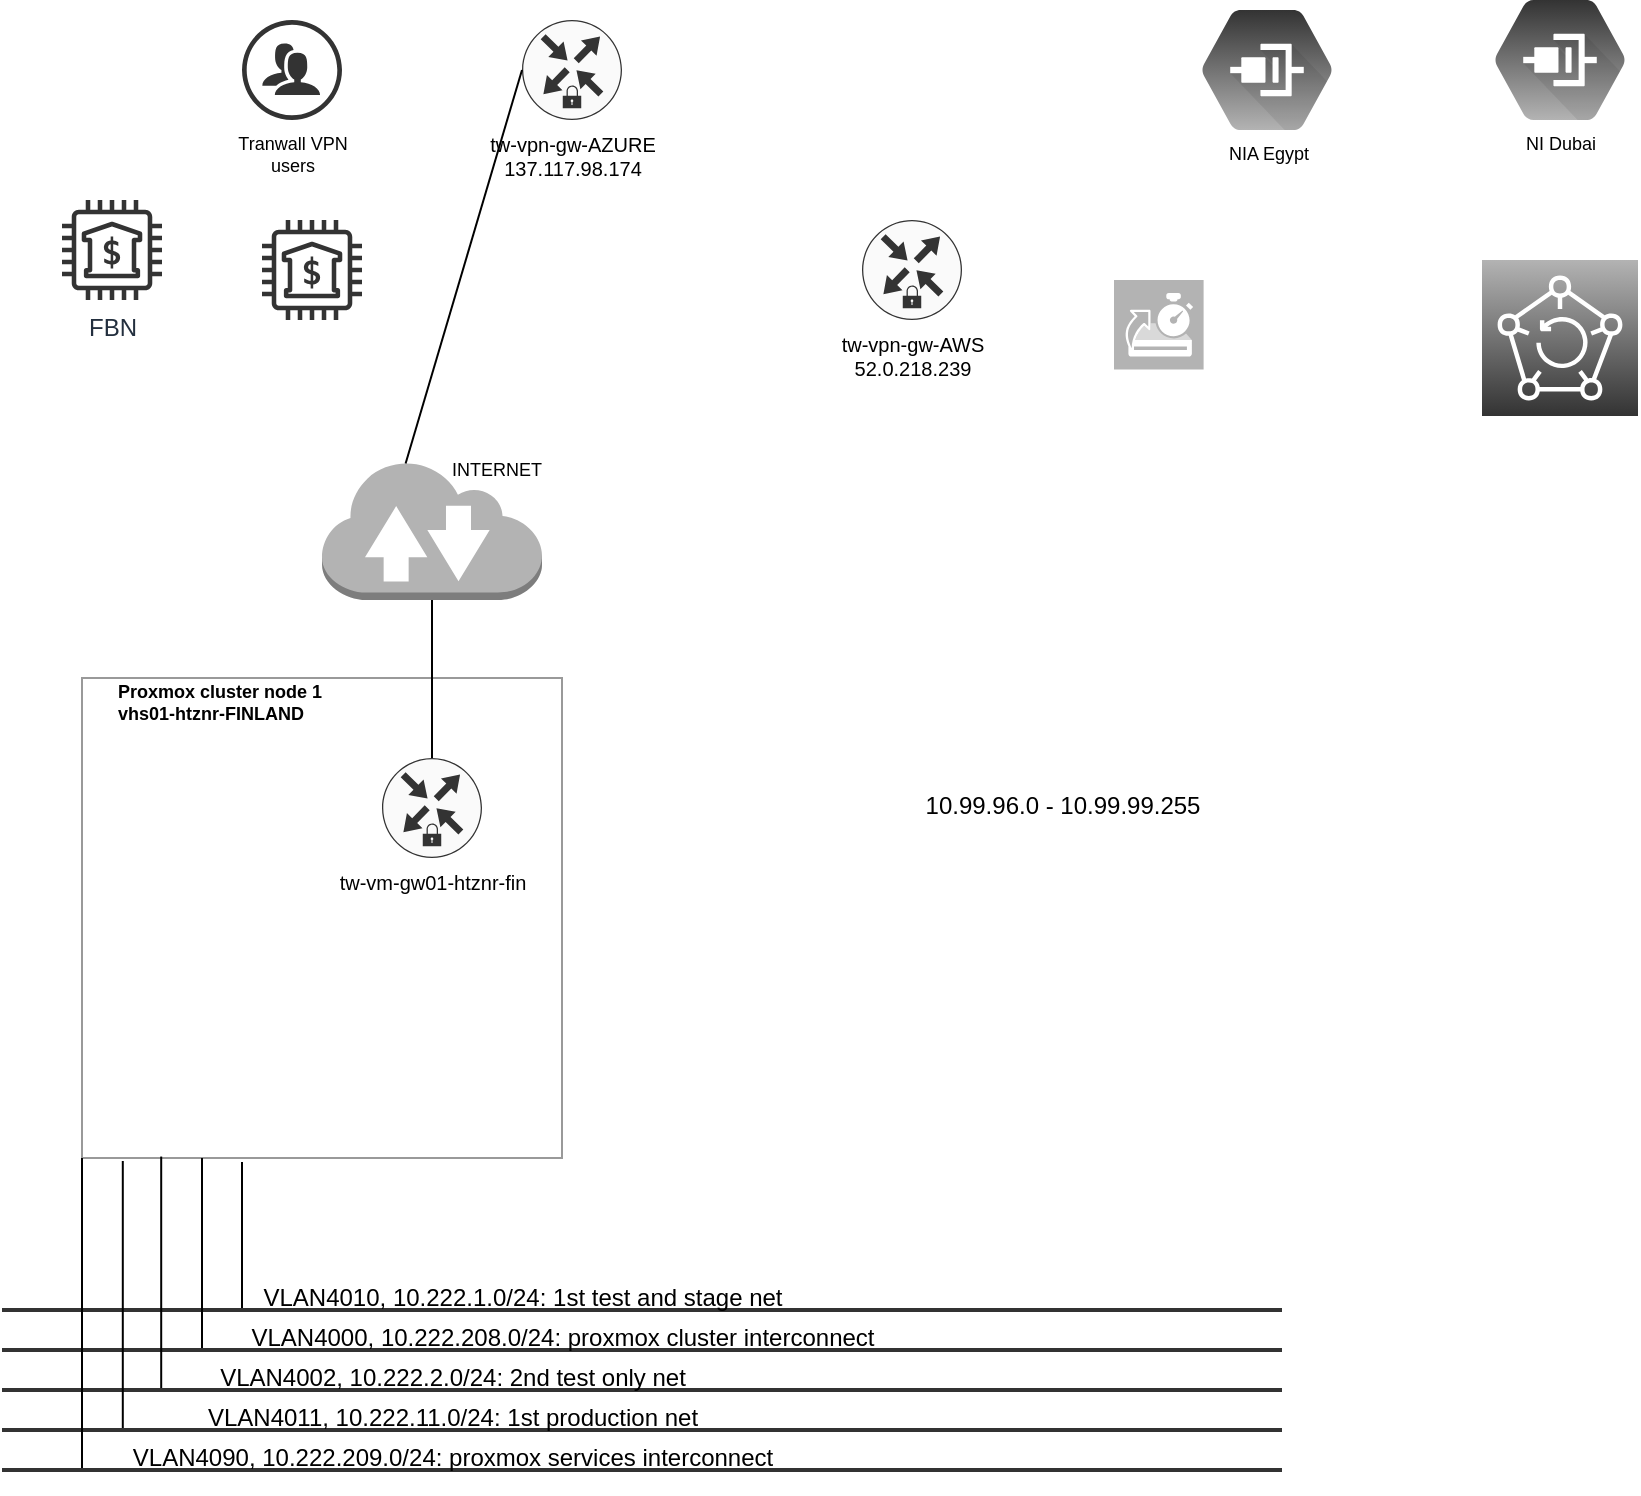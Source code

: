 <mxfile version="24.7.17">
  <diagram id="0o_vhkstpCKI-f3dBshT" name="Page-1">
    <mxGraphModel dx="1526" dy="1121" grid="1" gridSize="10" guides="1" tooltips="1" connect="1" arrows="1" fold="1" page="1" pageScale="1" pageWidth="1169" pageHeight="827" math="0" shadow="0">
      <root>
        <mxCell id="0" />
        <mxCell id="1" parent="0" />
        <mxCell id="f9LvFph6c_8vfK9_kLuQ-5" value="" style="group" parent="1" vertex="1" connectable="0">
          <mxGeometry x="120" y="399" width="240" height="270" as="geometry" />
        </mxCell>
        <mxCell id="f9LvFph6c_8vfK9_kLuQ-4" value="" style="whiteSpace=wrap;html=1;aspect=fixed;fillColor=none;strokeColor=#999999;" parent="f9LvFph6c_8vfK9_kLuQ-5" vertex="1">
          <mxGeometry width="240" height="240" as="geometry" />
        </mxCell>
        <mxCell id="f9LvFph6c_8vfK9_kLuQ-1" value="Proxmox cluster node 1&lt;br&gt;vhs01-htznr-FINLAND" style="shape=image;html=1;verticalAlign=middle;verticalLabelPosition=middle;labelBackgroundColor=#ffffff;imageAspect=0;aspect=fixed;image=https://cdn4.iconfinder.com/data/icons/logos-brands-5/24/proxmox-128.png;labelPosition=right;align=left;fontSize=9;fontStyle=1;spacing=2;spacingBottom=-8;" parent="f9LvFph6c_8vfK9_kLuQ-5" vertex="1">
          <mxGeometry width="16.216" height="16.216" as="geometry" />
        </mxCell>
        <mxCell id="f9LvFph6c_8vfK9_kLuQ-47" value="tw-vm-gw01-htznr-fin" style="points=[[0.5,0,0],[1,0.5,0],[0.5,1,0],[0,0.5,0],[0.145,0.145,0],[0.856,0.145,0],[0.855,0.856,0],[0.145,0.855,0]];verticalLabelPosition=bottom;html=1;verticalAlign=top;aspect=fixed;align=center;pointerEvents=1;shape=mxgraph.cisco19.rect;prIcon=secure_router;fillColor=#FAFAFA;strokeColor=#333333;fontSize=10;" parent="f9LvFph6c_8vfK9_kLuQ-5" vertex="1">
          <mxGeometry x="150" y="40" width="50" height="50" as="geometry" />
        </mxCell>
        <mxCell id="f9LvFph6c_8vfK9_kLuQ-13" value="&lt;p style=&quot;line-height: 190%&quot;&gt;&lt;/p&gt;&lt;div&gt;&lt;/div&gt;VLAN4090, 10.222.209.0/24: proxmox services interconnect&lt;br&gt;&lt;p&gt;&lt;/p&gt;" style="line;strokeWidth=2;html=1;perimeter=backbonePerimeter;points=[];outlineConnect=0;strokeColor=#333333;spacingTop=0;verticalAlign=bottom;spacing=0;labelBackgroundColor=none;align=center;labelPosition=center;verticalLabelPosition=top;spacingBottom=-18;spacingRight=190;" parent="1" vertex="1">
          <mxGeometry x="80" y="790" width="640" height="10" as="geometry" />
        </mxCell>
        <mxCell id="f9LvFph6c_8vfK9_kLuQ-14" value="&lt;p style=&quot;line-height: 190%&quot;&gt;&lt;/p&gt;&lt;div&gt;&lt;/div&gt;VLAN4011, 10.222.11.0/24: 1st production net&lt;br&gt;&lt;p&gt;&lt;/p&gt;" style="line;strokeWidth=2;html=1;perimeter=backbonePerimeter;points=[];outlineConnect=0;strokeColor=#333333;spacingTop=0;verticalAlign=bottom;spacing=0;labelBackgroundColor=none;align=center;labelPosition=center;verticalLabelPosition=top;spacingBottom=-18;spacingRight=190;" parent="1" vertex="1">
          <mxGeometry x="80" y="770" width="640" height="10" as="geometry" />
        </mxCell>
        <mxCell id="f9LvFph6c_8vfK9_kLuQ-15" value="&lt;p style=&quot;line-height: 190%&quot;&gt;&lt;/p&gt;&lt;div&gt;&lt;/div&gt;VLAN4002, 10.222.2.0/24: 2nd test only net&lt;br&gt;&lt;p&gt;&lt;/p&gt;" style="line;strokeWidth=2;html=1;perimeter=backbonePerimeter;points=[];outlineConnect=0;strokeColor=#333333;spacingTop=0;verticalAlign=bottom;spacing=0;labelBackgroundColor=none;align=center;labelPosition=center;verticalLabelPosition=top;spacingBottom=-18;spacingRight=190;" parent="1" vertex="1">
          <mxGeometry x="80" y="750" width="640" height="10" as="geometry" />
        </mxCell>
        <mxCell id="f9LvFph6c_8vfK9_kLuQ-16" value="&lt;p style=&quot;line-height: 190%&quot;&gt;&lt;/p&gt;&lt;div&gt;&lt;/div&gt;VLAN4000, 10.222.208.0/24: proxmox cluster interconnect&lt;br&gt;&lt;p&gt;&lt;/p&gt;" style="line;strokeWidth=2;html=1;perimeter=backbonePerimeter;points=[];outlineConnect=0;strokeColor=#333333;spacingTop=0;verticalAlign=bottom;spacing=0;labelBackgroundColor=none;align=center;labelPosition=center;verticalLabelPosition=top;spacingBottom=-18;spacingRight=80;" parent="1" vertex="1">
          <mxGeometry x="80" y="730" width="640" height="10" as="geometry" />
        </mxCell>
        <mxCell id="f9LvFph6c_8vfK9_kLuQ-17" value="&lt;p style=&quot;line-height: 190%&quot;&gt;&lt;/p&gt;&lt;div&gt;&lt;/div&gt;VLAN4010, 10.222.1.0/24: 1st test and stage net&lt;br&gt;&lt;p&gt;&lt;/p&gt;" style="line;strokeWidth=2;html=1;perimeter=backbonePerimeter;points=[];outlineConnect=0;strokeColor=#333333;spacingTop=0;verticalAlign=bottom;spacing=0;labelBackgroundColor=none;align=center;labelPosition=center;verticalLabelPosition=top;spacingBottom=-18;spacingRight=120;" parent="1" vertex="1">
          <mxGeometry x="80" y="710" width="640" height="10" as="geometry" />
        </mxCell>
        <mxCell id="f9LvFph6c_8vfK9_kLuQ-18" value="" style="orthogonalLoop=1;jettySize=auto;html=1;endArrow=none;strokeWidth=1;fontColor=#000000;fontSize=12;verticalAlign=top;strokeColor=#000000;fillColor=#ffffff;spacingTop=4;" parent="1" source="f9LvFph6c_8vfK9_kLuQ-17" edge="1">
          <mxGeometry relative="1" as="geometry">
            <mxPoint x="200" y="641" as="targetPoint" />
            <mxPoint x="210" y="804" as="sourcePoint" />
          </mxGeometry>
        </mxCell>
        <mxCell id="f9LvFph6c_8vfK9_kLuQ-19" value="" style="orthogonalLoop=1;jettySize=auto;html=1;endArrow=none;strokeWidth=1;fontColor=#000000;fontSize=12;verticalAlign=top;strokeColor=#000000;fillColor=#ffffff;spacingTop=4;entryX=0.25;entryY=1;entryDx=0;entryDy=0;" parent="1" source="f9LvFph6c_8vfK9_kLuQ-16" target="f9LvFph6c_8vfK9_kLuQ-4" edge="1">
          <mxGeometry relative="1" as="geometry">
            <mxPoint x="260" y="650" as="targetPoint" />
            <mxPoint x="260" y="734" as="sourcePoint" />
          </mxGeometry>
        </mxCell>
        <mxCell id="f9LvFph6c_8vfK9_kLuQ-20" value="" style="orthogonalLoop=1;jettySize=auto;html=1;endArrow=none;strokeWidth=1;fontColor=#000000;fontSize=12;verticalAlign=top;strokeColor=#000000;fillColor=#ffffff;spacingTop=4;entryX=0.165;entryY=0.997;entryDx=0;entryDy=0;entryPerimeter=0;" parent="1" source="f9LvFph6c_8vfK9_kLuQ-15" target="f9LvFph6c_8vfK9_kLuQ-4" edge="1">
          <mxGeometry relative="1" as="geometry">
            <mxPoint x="255" y="640" as="targetPoint" />
            <mxPoint x="278" y="724" as="sourcePoint" />
          </mxGeometry>
        </mxCell>
        <mxCell id="f9LvFph6c_8vfK9_kLuQ-21" value="" style="orthogonalLoop=1;jettySize=auto;html=1;endArrow=none;strokeWidth=1;fontColor=#000000;fontSize=12;verticalAlign=top;strokeColor=#000000;fillColor=#ffffff;spacingTop=4;entryX=0.085;entryY=1.006;entryDx=0;entryDy=0;entryPerimeter=0;" parent="1" source="f9LvFph6c_8vfK9_kLuQ-14" target="f9LvFph6c_8vfK9_kLuQ-4" edge="1">
          <mxGeometry relative="1" as="geometry">
            <mxPoint x="160" y="650" as="targetPoint" />
            <mxPoint x="265" y="764" as="sourcePoint" />
          </mxGeometry>
        </mxCell>
        <mxCell id="f9LvFph6c_8vfK9_kLuQ-22" value="" style="orthogonalLoop=1;jettySize=auto;html=1;endArrow=none;strokeWidth=1;fontColor=#000000;fontSize=12;verticalAlign=top;strokeColor=#000000;fillColor=#ffffff;spacingTop=4;entryX=0;entryY=1;entryDx=0;entryDy=0;" parent="1" source="f9LvFph6c_8vfK9_kLuQ-13" target="f9LvFph6c_8vfK9_kLuQ-4" edge="1">
          <mxGeometry relative="1" as="geometry">
            <mxPoint x="200" y="641" as="targetPoint" />
            <mxPoint x="250" y="784" as="sourcePoint" />
          </mxGeometry>
        </mxCell>
        <mxCell id="f9LvFph6c_8vfK9_kLuQ-52" value="tw-vpn-gw-AZURE&lt;br&gt;137.117.98.174" style="points=[[0.5,0,0],[1,0.5,0],[0.5,1,0],[0,0.5,0],[0.145,0.145,0],[0.856,0.145,0],[0.855,0.856,0],[0.145,0.855,0]];verticalLabelPosition=bottom;html=1;verticalAlign=top;aspect=fixed;align=center;pointerEvents=1;shape=mxgraph.cisco19.rect;prIcon=secure_router;fillColor=#FAFAFA;strokeColor=#333333;fontSize=10;" parent="1" vertex="1">
          <mxGeometry x="340" y="70" width="50" height="50" as="geometry" />
        </mxCell>
        <mxCell id="f9LvFph6c_8vfK9_kLuQ-53" value="tw-vpn-gw-AWS&lt;br&gt;52.0.218.239" style="points=[[0.5,0,0],[1,0.5,0],[0.5,1,0],[0,0.5,0],[0.145,0.145,0],[0.856,0.145,0],[0.855,0.856,0],[0.145,0.855,0]];verticalLabelPosition=bottom;html=1;verticalAlign=top;aspect=fixed;align=center;pointerEvents=1;shape=mxgraph.cisco19.rect;prIcon=secure_router;fillColor=#FAFAFA;strokeColor=#333333;fontSize=10;" parent="1" vertex="1">
          <mxGeometry x="510" y="170" width="50" height="50" as="geometry" />
        </mxCell>
        <mxCell id="f9LvFph6c_8vfK9_kLuQ-57" value="Tranwall VPN&lt;br&gt;users" style="verticalLabelPosition=bottom;html=1;fillColor=#333333;verticalAlign=top;pointerEvents=1;align=center;points=[[0.25,0,0],[0.5,0,0],[0.75,0,0],[1,0.5,0],[0.75,1,0],[0.5,1,0],[0.25,1,0],[0,0.5,0],[0.125,0.25,0],[0.125,0.75,0],[0.875,0.25,0],[0.875,0.75,0]];shape=mxgraph.cisco_safe.design.users;strokeColor=#333333;strokeWidth=2;fontSize=9;" parent="1" vertex="1">
          <mxGeometry x="200" y="70" width="50" height="50" as="geometry" />
        </mxCell>
        <mxCell id="f9LvFph6c_8vfK9_kLuQ-61" value="INTERNET" style="outlineConnect=0;dashed=0;verticalLabelPosition=top;verticalAlign=bottom;align=left;html=1;shape=mxgraph.aws3.internet_2;fillColor=#B3B3B3;gradientColor=none;strokeColor=#333333;strokeWidth=2;fontSize=9;labelPosition=right;spacingBottom=-13;spacingLeft=-47;" parent="1" vertex="1">
          <mxGeometry x="240" y="290" width="110" height="70" as="geometry" />
        </mxCell>
        <mxCell id="f9LvFph6c_8vfK9_kLuQ-63" value="" style="edgeStyle=none;rounded=0;orthogonalLoop=1;jettySize=auto;html=1;strokeColor=#000000;strokeWidth=1;fontSize=9;align=right;endArrow=none;endFill=0;" parent="1" source="f9LvFph6c_8vfK9_kLuQ-47" target="f9LvFph6c_8vfK9_kLuQ-61" edge="1">
          <mxGeometry relative="1" as="geometry" />
        </mxCell>
        <mxCell id="f9LvFph6c_8vfK9_kLuQ-64" value="" style="edgeStyle=none;rounded=0;orthogonalLoop=1;jettySize=auto;html=1;strokeColor=#000000;strokeWidth=1;fontSize=9;align=right;endArrow=none;endFill=0;entryX=0;entryY=0.5;entryDx=0;entryDy=0;entryPerimeter=0;exitX=0.38;exitY=0.025;exitDx=0;exitDy=0;exitPerimeter=0;" parent="1" source="f9LvFph6c_8vfK9_kLuQ-61" target="f9LvFph6c_8vfK9_kLuQ-52" edge="1">
          <mxGeometry relative="1" as="geometry">
            <mxPoint x="305" y="449" as="sourcePoint" />
            <mxPoint x="305" y="370" as="targetPoint" />
          </mxGeometry>
        </mxCell>
        <mxCell id="f9LvFph6c_8vfK9_kLuQ-65" value="" style="outlineConnect=0;fontColor=#232F3E;gradientColor=#B3B3B3;gradientDirection=north;fillColor=#333333;strokeColor=#ffffff;dashed=0;verticalLabelPosition=bottom;verticalAlign=top;align=center;html=1;fontSize=12;fontStyle=0;aspect=fixed;shape=mxgraph.aws4.resourceIcon;resIcon=mxgraph.aws4.backup;" parent="1" vertex="1">
          <mxGeometry x="820" y="190" width="78" height="78" as="geometry" />
        </mxCell>
        <mxCell id="f9LvFph6c_8vfK9_kLuQ-66" value="" style="shadow=0;dashed=0;html=1;strokeColor=none;fillColor=#B3B3B3;labelPosition=center;verticalLabelPosition=bottom;verticalAlign=top;align=center;outlineConnect=0;shape=mxgraph.veeam.2d.backup_from_storage_snapshots;fontSize=9;" parent="1" vertex="1">
          <mxGeometry x="636" y="200" width="44.8" height="44.8" as="geometry" />
        </mxCell>
        <mxCell id="f9LvFph6c_8vfK9_kLuQ-72" value="FBN" style="outlineConnect=0;fontColor=#232F3E;gradientColor=none;fillColor=#333333;strokeColor=none;dashed=0;verticalLabelPosition=bottom;verticalAlign=top;align=center;html=1;fontSize=12;fontStyle=0;aspect=fixed;pointerEvents=1;shape=mxgraph.aws4.bank;" parent="1" vertex="1">
          <mxGeometry x="110" y="160" width="50" height="50" as="geometry" />
        </mxCell>
        <mxCell id="f9LvFph6c_8vfK9_kLuQ-73" value="" style="outlineConnect=0;fontColor=#232F3E;gradientColor=none;fillColor=#333333;strokeColor=none;dashed=0;verticalLabelPosition=bottom;verticalAlign=top;align=center;html=1;fontSize=12;fontStyle=0;aspect=fixed;pointerEvents=1;shape=mxgraph.aws4.bank;" parent="1" vertex="1">
          <mxGeometry x="210" y="170" width="50" height="50" as="geometry" />
        </mxCell>
        <mxCell id="f9LvFph6c_8vfK9_kLuQ-76" value="NIA Egypt" style="shape=mxgraph.gcp.networking.cloud_partner_interconnect;html=1;fillColor=#333333;gradientColor=#B3B3B3;strokeColor=none;verticalLabelPosition=bottom;verticalAlign=top;align=center;fontSize=9;" parent="1" vertex="1">
          <mxGeometry x="680" y="65" width="65" height="60" as="geometry" />
        </mxCell>
        <mxCell id="f9LvFph6c_8vfK9_kLuQ-77" value="NI Dubai" style="shape=mxgraph.gcp.networking.cloud_partner_interconnect;html=1;fillColor=#333333;gradientColor=#B3B3B3;strokeColor=none;verticalLabelPosition=bottom;verticalAlign=top;align=center;fontSize=9;" parent="1" vertex="1">
          <mxGeometry x="826.5" y="60" width="65" height="60" as="geometry" />
        </mxCell>
        <mxCell id="Tj0ha3wsAgRvRHFYblVI-1" value="10.99.96.0 - 10.99.99.255" style="text;html=1;align=center;verticalAlign=middle;resizable=0;points=[];autosize=1;strokeColor=none;fillColor=none;" parent="1" vertex="1">
          <mxGeometry x="530" y="448" width="160" height="30" as="geometry" />
        </mxCell>
      </root>
    </mxGraphModel>
  </diagram>
</mxfile>
